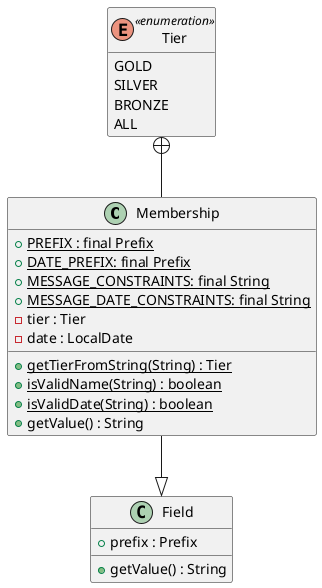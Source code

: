 @startuml
hide empty members

class Membership {
    + {static}PREFIX : final Prefix
    + {static}DATE_PREFIX: final Prefix
    + {static}MESSAGE_CONSTRAINTS: final String
    + {static}MESSAGE_DATE_CONSTRAINTS: final String
    - tier : Tier
    - date : LocalDate

    + {static}getTierFromString(String) : Tier
    + {static}isValidName(String) : boolean
    + {static}isValidDate(String) : boolean
    + getValue() : String
}

class Field {
    + prefix : Prefix

    + getValue() : String
}

enum Tier <<enumeration>> {
    GOLD
    SILVER
    BRONZE
    ALL
}

Membership --|> Field
Tier +-- Membership

@enduml
